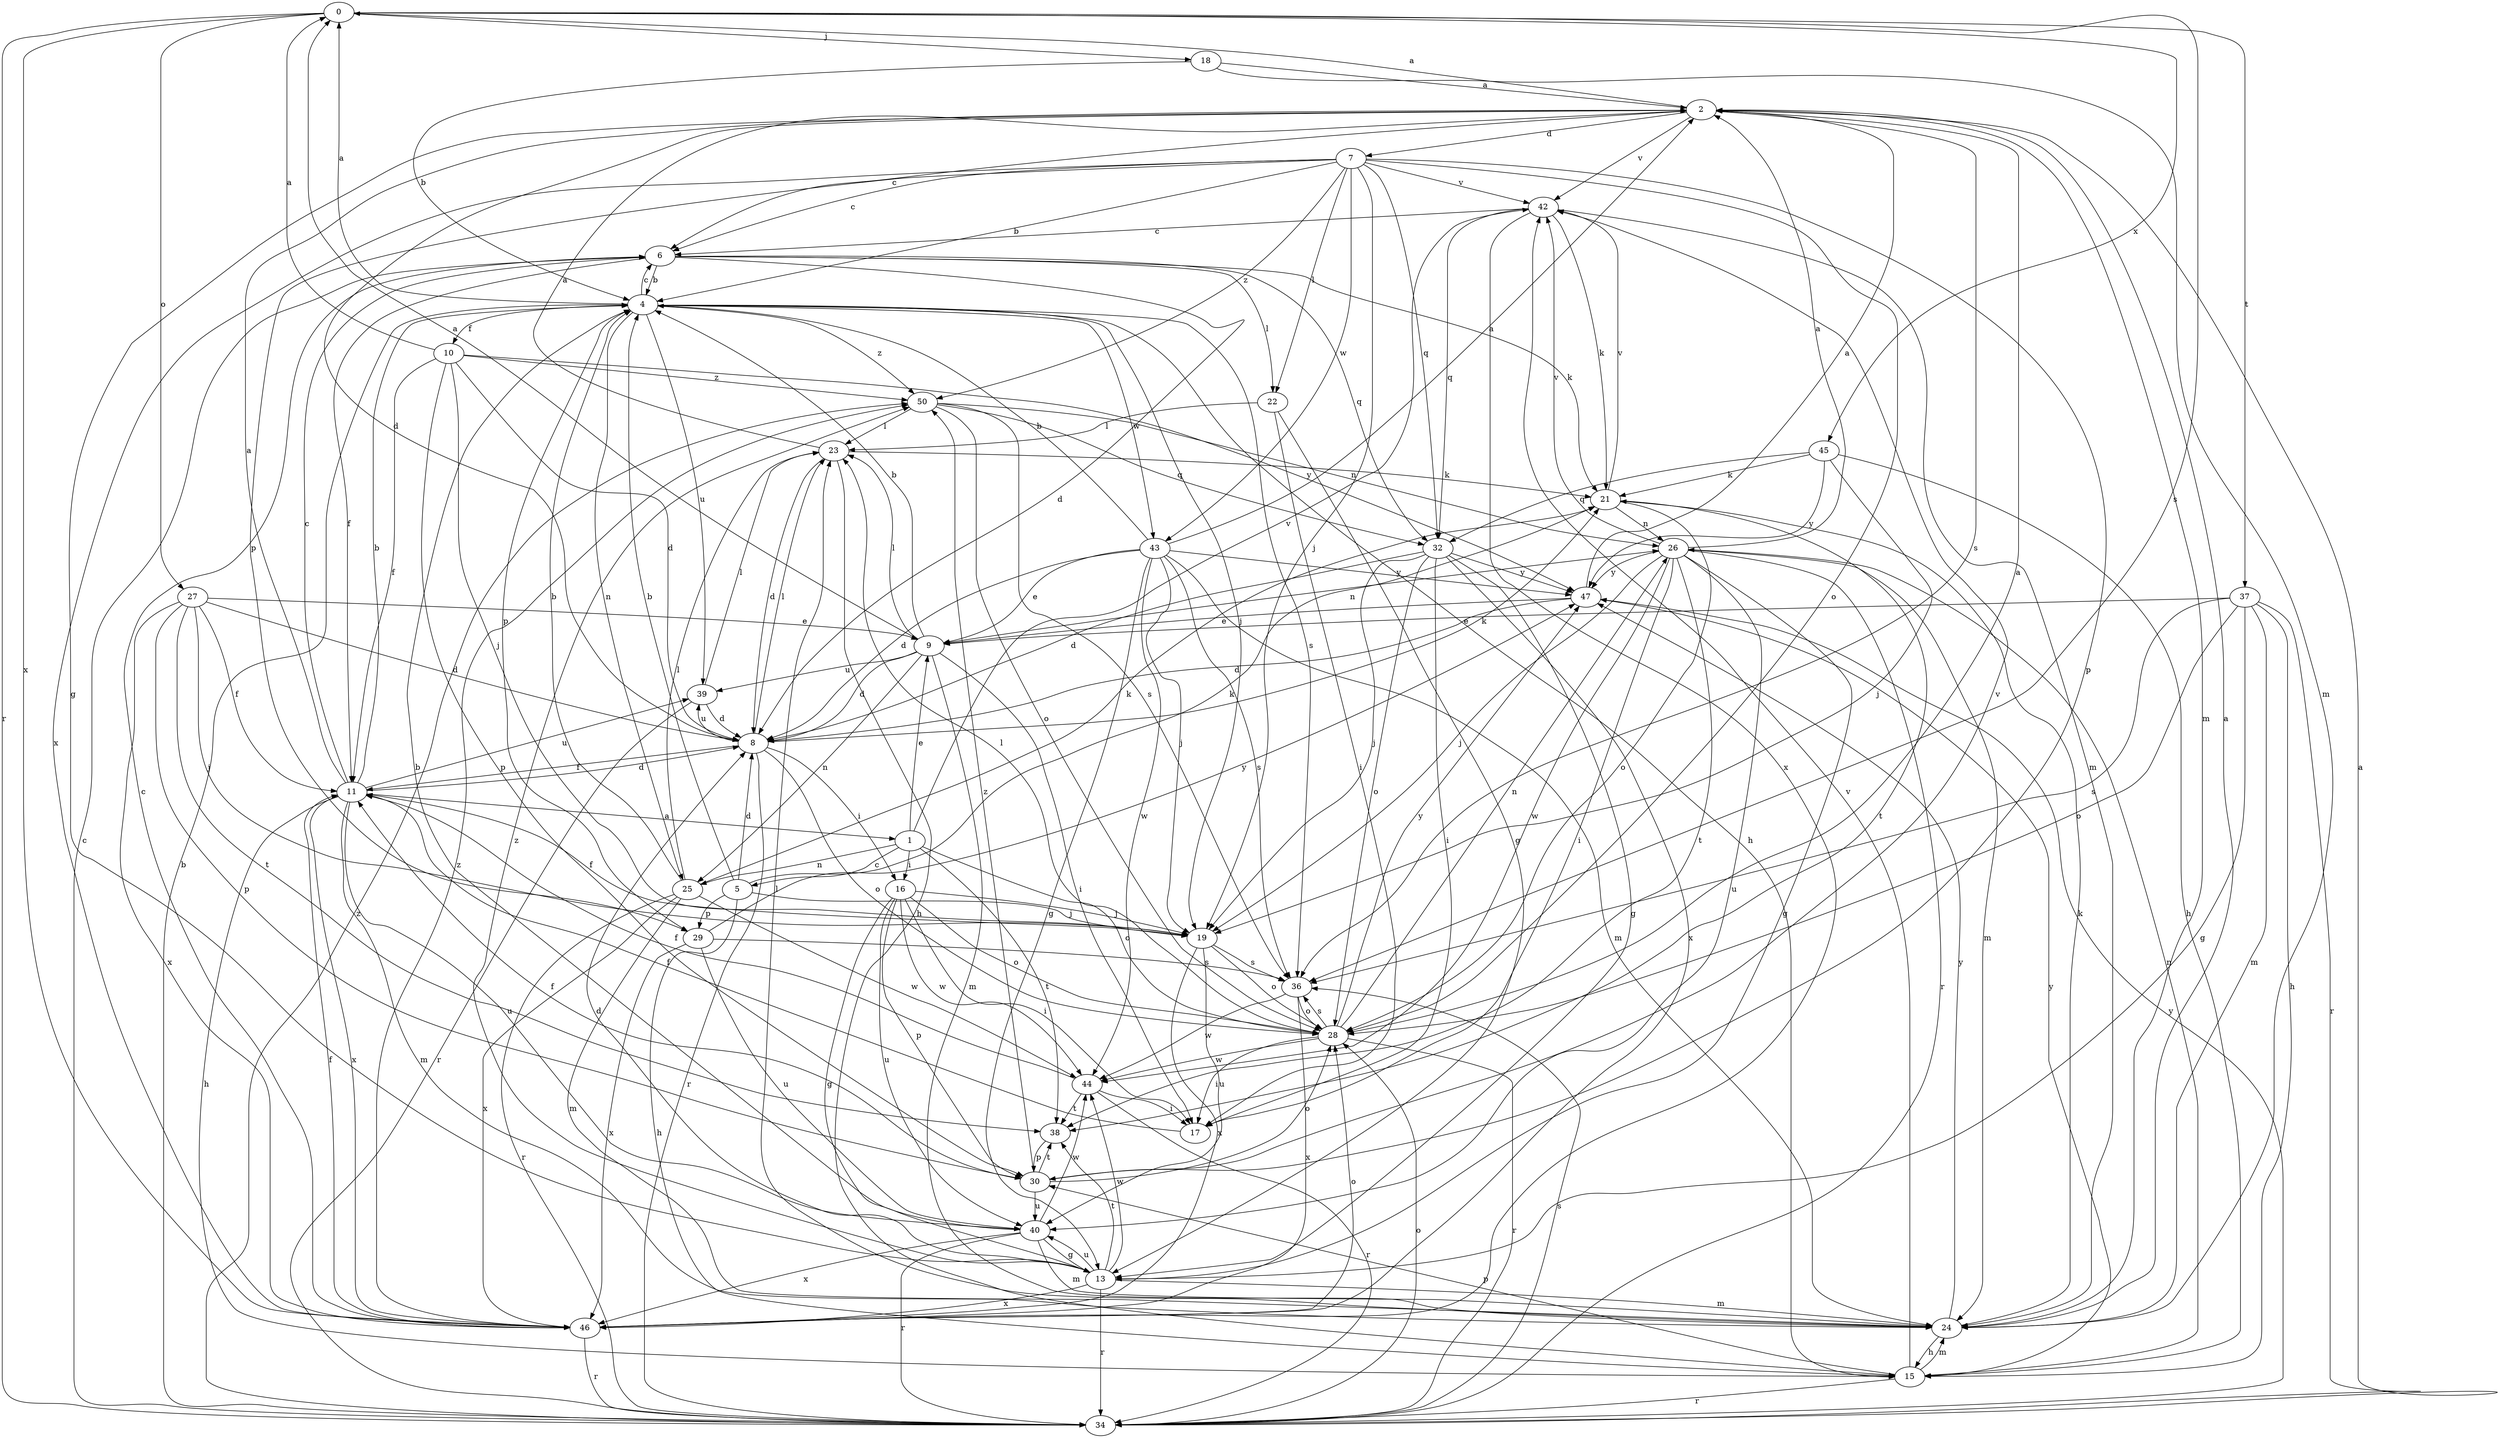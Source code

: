 strict digraph  {
0;
1;
2;
4;
5;
6;
7;
8;
9;
10;
11;
13;
15;
16;
17;
18;
19;
21;
22;
23;
24;
25;
26;
27;
28;
29;
30;
32;
34;
36;
37;
38;
39;
40;
42;
43;
44;
45;
46;
47;
50;
0 -> 18  [label=j];
0 -> 27  [label=o];
0 -> 34  [label=r];
0 -> 36  [label=s];
0 -> 37  [label=t];
0 -> 45  [label=x];
0 -> 46  [label=x];
1 -> 5  [label=c];
1 -> 9  [label=e];
1 -> 16  [label=i];
1 -> 25  [label=n];
1 -> 28  [label=o];
1 -> 38  [label=t];
1 -> 42  [label=v];
2 -> 0  [label=a];
2 -> 6  [label=c];
2 -> 7  [label=d];
2 -> 8  [label=d];
2 -> 13  [label=g];
2 -> 24  [label=m];
2 -> 36  [label=s];
2 -> 42  [label=v];
4 -> 0  [label=a];
4 -> 6  [label=c];
4 -> 10  [label=f];
4 -> 15  [label=h];
4 -> 19  [label=j];
4 -> 25  [label=n];
4 -> 29  [label=p];
4 -> 36  [label=s];
4 -> 39  [label=u];
4 -> 43  [label=w];
4 -> 50  [label=z];
5 -> 4  [label=b];
5 -> 8  [label=d];
5 -> 15  [label=h];
5 -> 19  [label=j];
5 -> 21  [label=k];
5 -> 29  [label=p];
6 -> 4  [label=b];
6 -> 8  [label=d];
6 -> 11  [label=f];
6 -> 21  [label=k];
6 -> 22  [label=l];
6 -> 32  [label=q];
7 -> 4  [label=b];
7 -> 6  [label=c];
7 -> 19  [label=j];
7 -> 22  [label=l];
7 -> 28  [label=o];
7 -> 29  [label=p];
7 -> 30  [label=p];
7 -> 32  [label=q];
7 -> 42  [label=v];
7 -> 43  [label=w];
7 -> 46  [label=x];
7 -> 50  [label=z];
8 -> 11  [label=f];
8 -> 16  [label=i];
8 -> 21  [label=k];
8 -> 23  [label=l];
8 -> 28  [label=o];
8 -> 34  [label=r];
8 -> 39  [label=u];
9 -> 0  [label=a];
9 -> 4  [label=b];
9 -> 8  [label=d];
9 -> 17  [label=i];
9 -> 23  [label=l];
9 -> 24  [label=m];
9 -> 25  [label=n];
9 -> 26  [label=n];
9 -> 39  [label=u];
10 -> 0  [label=a];
10 -> 8  [label=d];
10 -> 11  [label=f];
10 -> 19  [label=j];
10 -> 30  [label=p];
10 -> 47  [label=y];
10 -> 50  [label=z];
11 -> 1  [label=a];
11 -> 2  [label=a];
11 -> 4  [label=b];
11 -> 6  [label=c];
11 -> 8  [label=d];
11 -> 15  [label=h];
11 -> 24  [label=m];
11 -> 39  [label=u];
11 -> 40  [label=u];
11 -> 46  [label=x];
13 -> 8  [label=d];
13 -> 24  [label=m];
13 -> 34  [label=r];
13 -> 38  [label=t];
13 -> 40  [label=u];
13 -> 44  [label=w];
13 -> 46  [label=x];
13 -> 50  [label=z];
15 -> 24  [label=m];
15 -> 26  [label=n];
15 -> 30  [label=p];
15 -> 34  [label=r];
15 -> 42  [label=v];
15 -> 47  [label=y];
16 -> 13  [label=g];
16 -> 17  [label=i];
16 -> 19  [label=j];
16 -> 28  [label=o];
16 -> 30  [label=p];
16 -> 40  [label=u];
16 -> 44  [label=w];
17 -> 11  [label=f];
18 -> 2  [label=a];
18 -> 4  [label=b];
18 -> 24  [label=m];
19 -> 11  [label=f];
19 -> 28  [label=o];
19 -> 36  [label=s];
19 -> 40  [label=u];
19 -> 46  [label=x];
21 -> 26  [label=n];
21 -> 28  [label=o];
21 -> 38  [label=t];
21 -> 42  [label=v];
22 -> 13  [label=g];
22 -> 17  [label=i];
22 -> 23  [label=l];
23 -> 2  [label=a];
23 -> 8  [label=d];
23 -> 15  [label=h];
23 -> 21  [label=k];
24 -> 2  [label=a];
24 -> 15  [label=h];
24 -> 21  [label=k];
24 -> 23  [label=l];
24 -> 47  [label=y];
25 -> 4  [label=b];
25 -> 21  [label=k];
25 -> 23  [label=l];
25 -> 24  [label=m];
25 -> 34  [label=r];
25 -> 44  [label=w];
25 -> 46  [label=x];
26 -> 2  [label=a];
26 -> 13  [label=g];
26 -> 17  [label=i];
26 -> 19  [label=j];
26 -> 24  [label=m];
26 -> 34  [label=r];
26 -> 38  [label=t];
26 -> 40  [label=u];
26 -> 42  [label=v];
26 -> 44  [label=w];
26 -> 47  [label=y];
27 -> 8  [label=d];
27 -> 9  [label=e];
27 -> 11  [label=f];
27 -> 19  [label=j];
27 -> 30  [label=p];
27 -> 38  [label=t];
27 -> 46  [label=x];
28 -> 2  [label=a];
28 -> 17  [label=i];
28 -> 23  [label=l];
28 -> 26  [label=n];
28 -> 34  [label=r];
28 -> 36  [label=s];
28 -> 44  [label=w];
28 -> 47  [label=y];
29 -> 36  [label=s];
29 -> 40  [label=u];
29 -> 46  [label=x];
29 -> 47  [label=y];
30 -> 11  [label=f];
30 -> 28  [label=o];
30 -> 38  [label=t];
30 -> 40  [label=u];
30 -> 42  [label=v];
30 -> 50  [label=z];
32 -> 8  [label=d];
32 -> 13  [label=g];
32 -> 17  [label=i];
32 -> 19  [label=j];
32 -> 28  [label=o];
32 -> 46  [label=x];
32 -> 47  [label=y];
34 -> 2  [label=a];
34 -> 4  [label=b];
34 -> 6  [label=c];
34 -> 28  [label=o];
34 -> 36  [label=s];
34 -> 47  [label=y];
34 -> 50  [label=z];
36 -> 28  [label=o];
36 -> 44  [label=w];
36 -> 46  [label=x];
37 -> 9  [label=e];
37 -> 13  [label=g];
37 -> 15  [label=h];
37 -> 24  [label=m];
37 -> 28  [label=o];
37 -> 34  [label=r];
37 -> 36  [label=s];
38 -> 30  [label=p];
39 -> 8  [label=d];
39 -> 23  [label=l];
39 -> 34  [label=r];
40 -> 4  [label=b];
40 -> 13  [label=g];
40 -> 24  [label=m];
40 -> 34  [label=r];
40 -> 44  [label=w];
40 -> 46  [label=x];
42 -> 6  [label=c];
42 -> 21  [label=k];
42 -> 24  [label=m];
42 -> 32  [label=q];
42 -> 46  [label=x];
43 -> 2  [label=a];
43 -> 4  [label=b];
43 -> 8  [label=d];
43 -> 9  [label=e];
43 -> 13  [label=g];
43 -> 19  [label=j];
43 -> 24  [label=m];
43 -> 36  [label=s];
43 -> 44  [label=w];
43 -> 47  [label=y];
44 -> 11  [label=f];
44 -> 17  [label=i];
44 -> 34  [label=r];
44 -> 38  [label=t];
45 -> 15  [label=h];
45 -> 19  [label=j];
45 -> 21  [label=k];
45 -> 32  [label=q];
45 -> 47  [label=y];
46 -> 6  [label=c];
46 -> 11  [label=f];
46 -> 28  [label=o];
46 -> 34  [label=r];
46 -> 50  [label=z];
47 -> 2  [label=a];
47 -> 8  [label=d];
47 -> 9  [label=e];
50 -> 23  [label=l];
50 -> 26  [label=n];
50 -> 28  [label=o];
50 -> 32  [label=q];
50 -> 36  [label=s];
}
